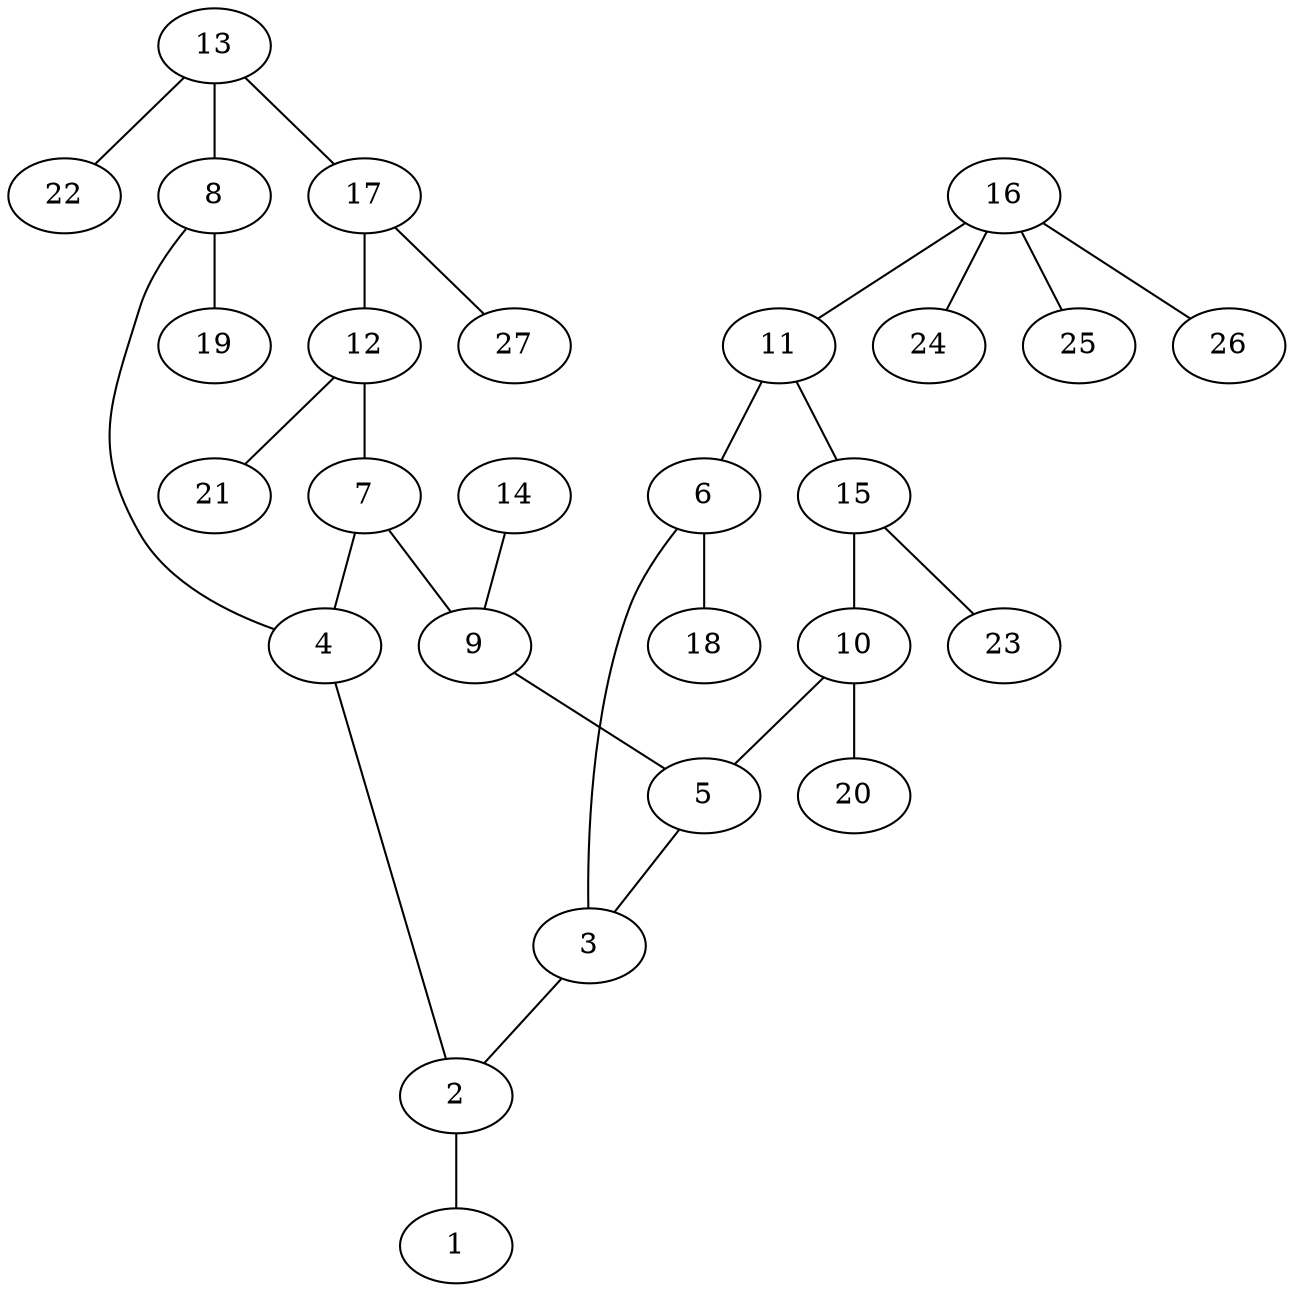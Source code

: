 graph molecule_533 {
	1	 [chem=O];
	2	 [chem=C];
	2 -- 1	 [valence=2];
	3	 [chem=C];
	3 -- 2	 [valence=1];
	4	 [chem=C];
	4 -- 2	 [valence=1];
	5	 [chem=C];
	5 -- 3	 [valence=2];
	6	 [chem=C];
	6 -- 3	 [valence=1];
	18	 [chem=H];
	6 -- 18	 [valence=1];
	7	 [chem=C];
	7 -- 4	 [valence=2];
	9	 [chem=C];
	7 -- 9	 [valence=1];
	8	 [chem=C];
	8 -- 4	 [valence=1];
	19	 [chem=H];
	8 -- 19	 [valence=1];
	9 -- 5	 [valence=1];
	10	 [chem=C];
	10 -- 5	 [valence=1];
	20	 [chem=H];
	10 -- 20	 [valence=1];
	11	 [chem=C];
	11 -- 6	 [valence=2];
	15	 [chem=C];
	11 -- 15	 [valence=1];
	12	 [chem=C];
	12 -- 7	 [valence=1];
	21	 [chem=H];
	12 -- 21	 [valence=1];
	13	 [chem=C];
	13 -- 8	 [valence=2];
	17	 [chem=C];
	13 -- 17	 [valence=1];
	22	 [chem=H];
	13 -- 22	 [valence=1];
	14	 [chem=O];
	14 -- 9	 [valence=2];
	15 -- 10	 [valence=2];
	23	 [chem=H];
	15 -- 23	 [valence=1];
	16	 [chem=C];
	16 -- 11	 [valence=1];
	24	 [chem=H];
	16 -- 24	 [valence=1];
	25	 [chem=H];
	16 -- 25	 [valence=1];
	26	 [chem=H];
	16 -- 26	 [valence=1];
	17 -- 12	 [valence=2];
	27	 [chem=H];
	17 -- 27	 [valence=1];
}

